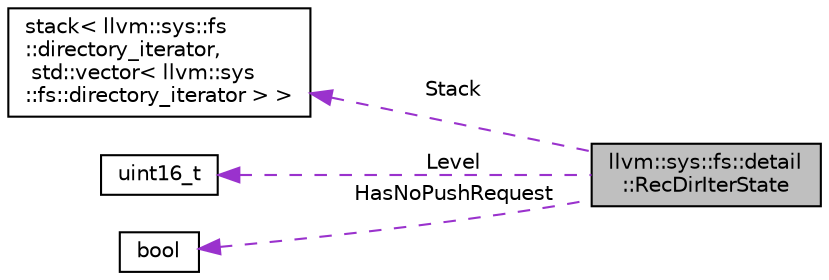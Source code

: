 digraph "llvm::sys::fs::detail::RecDirIterState"
{
 // LATEX_PDF_SIZE
  bgcolor="transparent";
  edge [fontname="Helvetica",fontsize="10",labelfontname="Helvetica",labelfontsize="10"];
  node [fontname="Helvetica",fontsize="10",shape="box"];
  rankdir="LR";
  Node1 [label="llvm::sys::fs::detail\l::RecDirIterState",height=0.2,width=0.4,color="black", fillcolor="grey75", style="filled", fontcolor="black",tooltip="Keeps state for the recursive_directory_iterator."];
  Node2 -> Node1 [dir="back",color="darkorchid3",fontsize="10",style="dashed",label=" Stack" ,fontname="Helvetica"];
  Node2 [label="stack\< llvm::sys::fs\l::directory_iterator,\l std::vector\< llvm::sys\l::fs::directory_iterator \> \>",height=0.2,width=0.4,color="black",tooltip=" "];
  Node3 -> Node1 [dir="back",color="darkorchid3",fontsize="10",style="dashed",label=" Level" ,fontname="Helvetica"];
  Node3 [label="uint16_t",height=0.2,width=0.4,color="black",tooltip=" "];
  Node4 -> Node1 [dir="back",color="darkorchid3",fontsize="10",style="dashed",label=" HasNoPushRequest" ,fontname="Helvetica"];
  Node4 [label="bool",height=0.2,width=0.4,color="black",URL="$classbool.html",tooltip=" "];
}
